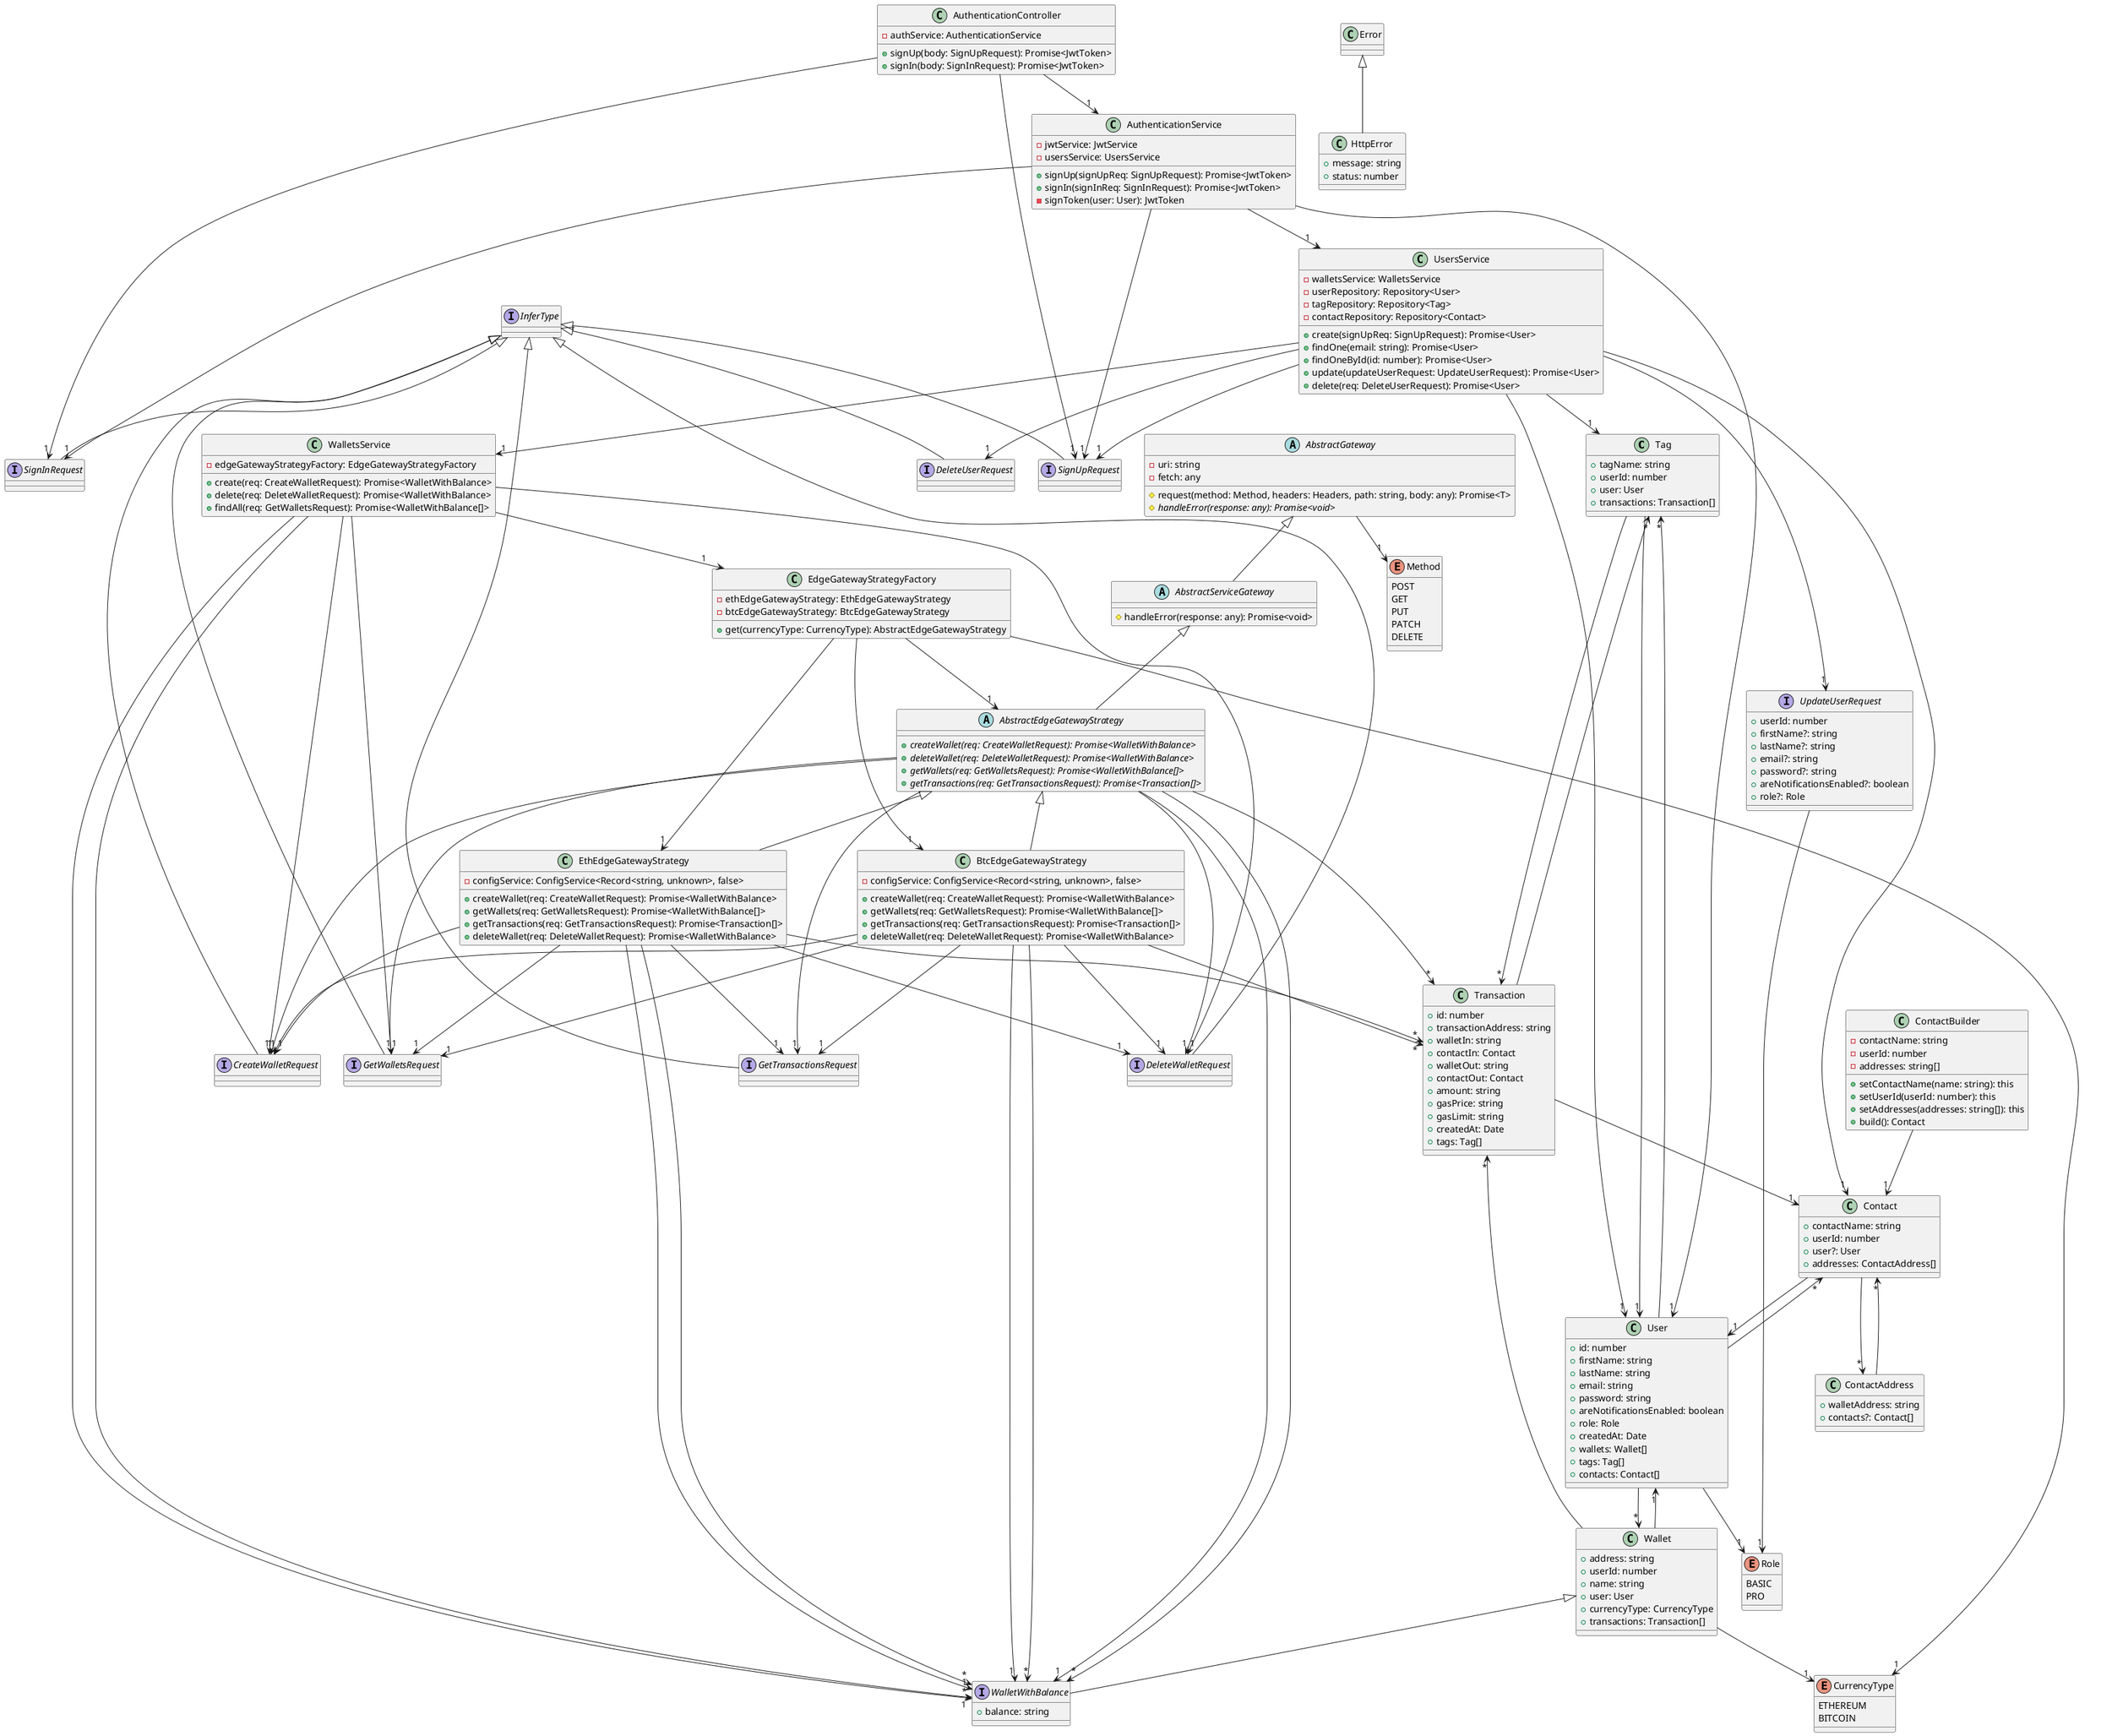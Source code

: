 @startuml
class Tag {
    +tagName: string
    +userId: number
    +user: User
    +transactions: Transaction[]
}
class ContactAddress {
    +walletAddress: string
    +contacts?: Contact[]
}
class Contact {
    +contactName: string
    +userId: number
    +user?: User
    +addresses: ContactAddress[]
}
class ContactBuilder {
    -contactName: string
    -userId: number
    -addresses: string[]
    +setContactName(name: string): this
    +setUserId(userId: number): this
    +setAddresses(addresses: string[]): this
    +build(): Contact
}
class Transaction {
    +id: number
    +transactionAddress: string
    +walletIn: string
    +contactIn: Contact
    +walletOut: string
    +contactOut: Contact
    +amount: string
    +gasPrice: string
    +gasLimit: string
    +createdAt: Date
    +tags: Tag[]
}
enum CurrencyType {
    ETHEREUM
    BITCOIN
}
class Wallet {
    +address: string
    +userId: number
    +name: string
    +user: User
    +currencyType: CurrencyType
    +transactions: Transaction[]
}
enum Role {
    BASIC
    PRO
}
class User {
    +id: number
    +firstName: string
    +lastName: string
    +email: string
    +password: string
    +areNotificationsEnabled: boolean
    +role: Role
    +createdAt: Date
    +wallets: Wallet[]
    +tags: Tag[]
    +contacts: Contact[]
}
interface SignUpRequest extends InferType
interface UpdateUserRequest {
    +userId: number
    +firstName?: string
    +lastName?: string
    +email?: string
    +password?: string
    +areNotificationsEnabled?: boolean
    +role?: Role
}
interface DeleteUserRequest extends InferType
interface CreateWalletRequest extends InferType
interface DeleteWalletRequest extends InferType
interface WalletWithBalance extends Wallet {
    +balance: string
}
interface GetWalletsRequest extends InferType
abstract class AbstractGateway {
    -uri: string
    -fetch: any
    #request(method: Method, headers: Headers, path: string, body: any): Promise<T>
    #{abstract} handleError(response: any): Promise<void>
}
enum Method {
    POST
    GET
    PUT
    PATCH
    DELETE
}
class HttpError extends Error {
    +message: string
    +status: number
}
abstract class AbstractServiceGateway extends AbstractGateway {
    #handleError(response: any): Promise<void>
}
interface GetTransactionsRequest extends InferType
abstract class AbstractEdgeGatewayStrategy extends AbstractServiceGateway {
    +{abstract} createWallet(req: CreateWalletRequest): Promise<WalletWithBalance>
    +{abstract} deleteWallet(req: DeleteWalletRequest): Promise<WalletWithBalance>
    +{abstract} getWallets(req: GetWalletsRequest): Promise<WalletWithBalance[]>
    +{abstract} getTransactions(req: GetTransactionsRequest): Promise<Transaction[]>
}
class EthEdgeGatewayStrategy extends AbstractEdgeGatewayStrategy {
    -configService: ConfigService<Record<string, unknown>, false>
    +createWallet(req: CreateWalletRequest): Promise<WalletWithBalance>
    +getWallets(req: GetWalletsRequest): Promise<WalletWithBalance[]>
    +getTransactions(req: GetTransactionsRequest): Promise<Transaction[]>
    +deleteWallet(req: DeleteWalletRequest): Promise<WalletWithBalance>
}
class BtcEdgeGatewayStrategy extends AbstractEdgeGatewayStrategy {
    -configService: ConfigService<Record<string, unknown>, false>
    +createWallet(req: CreateWalletRequest): Promise<WalletWithBalance>
    +getWallets(req: GetWalletsRequest): Promise<WalletWithBalance[]>
    +getTransactions(req: GetTransactionsRequest): Promise<Transaction[]>
    +deleteWallet(req: DeleteWalletRequest): Promise<WalletWithBalance>
}
class EdgeGatewayStrategyFactory {
    -ethEdgeGatewayStrategy: EthEdgeGatewayStrategy
    -btcEdgeGatewayStrategy: BtcEdgeGatewayStrategy
    +get(currencyType: CurrencyType): AbstractEdgeGatewayStrategy
}
class WalletsService {
    -edgeGatewayStrategyFactory: EdgeGatewayStrategyFactory
    +create(req: CreateWalletRequest): Promise<WalletWithBalance>
    +delete(req: DeleteWalletRequest): Promise<WalletWithBalance>
    +findAll(req: GetWalletsRequest): Promise<WalletWithBalance[]>
}
class UsersService {
    -walletsService: WalletsService
    -userRepository: Repository<User>
    -tagRepository: Repository<Tag>
    -contactRepository: Repository<Contact>
    +create(signUpReq: SignUpRequest): Promise<User>
    +findOne(email: string): Promise<User>
    +findOneById(id: number): Promise<User>
    +update(updateUserRequest: UpdateUserRequest): Promise<User>
    +delete(req: DeleteUserRequest): Promise<User>
}
interface SignInRequest extends InferType
class AuthenticationService {
    -jwtService: JwtService
    -usersService: UsersService
    +signUp(signUpReq: SignUpRequest): Promise<JwtToken>
    +signIn(signInReq: SignInRequest): Promise<JwtToken>
    -signToken(user: User): JwtToken
}
class AuthenticationController {
    -authService: AuthenticationService
    +signUp(body: SignUpRequest): Promise<JwtToken>
    +signIn(body: SignInRequest): Promise<JwtToken>
}
Tag --> "1" User
Tag --> "*" Transaction
ContactAddress --> "*" Contact
Contact --> "1" User
Contact --> "*" ContactAddress
ContactBuilder --> "1" Contact
Transaction --> "1" Contact
Transaction --> "*" Tag
Wallet --> "1" User
Wallet --> "1" CurrencyType
Wallet --> "*" Transaction
User --> "1" Role
User --> "*" Wallet
User --> "*" Tag
User --> "*" Contact
UpdateUserRequest --> "1" Role
AbstractGateway --> "1" Method
AbstractEdgeGatewayStrategy --> "1" CreateWalletRequest
AbstractEdgeGatewayStrategy --> "1" WalletWithBalance
AbstractEdgeGatewayStrategy --> "1" DeleteWalletRequest
AbstractEdgeGatewayStrategy --> "1" GetWalletsRequest
AbstractEdgeGatewayStrategy --> "*" WalletWithBalance
AbstractEdgeGatewayStrategy --> "1" GetTransactionsRequest
AbstractEdgeGatewayStrategy --> "*" Transaction
EthEdgeGatewayStrategy --> "1" CreateWalletRequest
EthEdgeGatewayStrategy --> "1" WalletWithBalance
EthEdgeGatewayStrategy --> "1" GetWalletsRequest
EthEdgeGatewayStrategy --> "*" WalletWithBalance
EthEdgeGatewayStrategy --> "1" GetTransactionsRequest
EthEdgeGatewayStrategy --> "*" Transaction
EthEdgeGatewayStrategy --> "1" DeleteWalletRequest
BtcEdgeGatewayStrategy --> "1" CreateWalletRequest
BtcEdgeGatewayStrategy --> "1" WalletWithBalance
BtcEdgeGatewayStrategy --> "1" GetWalletsRequest
BtcEdgeGatewayStrategy --> "*" WalletWithBalance
BtcEdgeGatewayStrategy --> "1" GetTransactionsRequest
BtcEdgeGatewayStrategy --> "*" Transaction
BtcEdgeGatewayStrategy --> "1" DeleteWalletRequest
EdgeGatewayStrategyFactory --> "1" EthEdgeGatewayStrategy
EdgeGatewayStrategyFactory --> "1" BtcEdgeGatewayStrategy
EdgeGatewayStrategyFactory --> "1" CurrencyType
EdgeGatewayStrategyFactory --> "1" AbstractEdgeGatewayStrategy
WalletsService --> "1" EdgeGatewayStrategyFactory
WalletsService --> "1" CreateWalletRequest
WalletsService --> "1" WalletWithBalance
WalletsService --> "1" DeleteWalletRequest
WalletsService --> "1" GetWalletsRequest
WalletsService --> "*" WalletWithBalance
UsersService --> "1" WalletsService
UsersService --> "1" User
UsersService --> "1" Tag
UsersService --> "1" Contact
UsersService --> "1" SignUpRequest
UsersService --> "1" UpdateUserRequest
UsersService --> "1" DeleteUserRequest
AuthenticationService --> "1" UsersService
AuthenticationService --> "1" SignUpRequest
AuthenticationService --> "1" SignInRequest
AuthenticationService --> "1" User
AuthenticationController --> "1" AuthenticationService
AuthenticationController --> "1" SignUpRequest
AuthenticationController --> "1" SignInRequest
@enduml